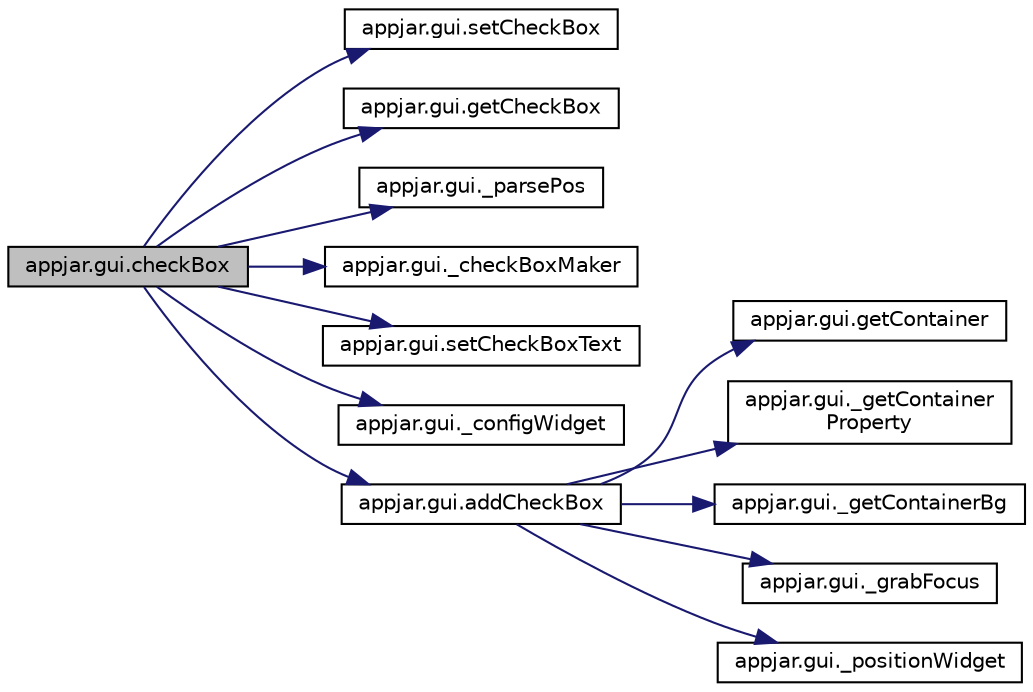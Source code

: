 digraph "appjar.gui.checkBox"
{
  edge [fontname="Helvetica",fontsize="10",labelfontname="Helvetica",labelfontsize="10"];
  node [fontname="Helvetica",fontsize="10",shape=record];
  rankdir="LR";
  Node913 [label="appjar.gui.checkBox",height=0.2,width=0.4,color="black", fillcolor="grey75", style="filled", fontcolor="black"];
  Node913 -> Node914 [color="midnightblue",fontsize="10",style="solid",fontname="Helvetica"];
  Node914 [label="appjar.gui.setCheckBox",height=0.2,width=0.4,color="black", fillcolor="white", style="filled",URL="$classappjar_1_1gui.html#a4af955974473127c2bec7749b1c123c3"];
  Node913 -> Node915 [color="midnightblue",fontsize="10",style="solid",fontname="Helvetica"];
  Node915 [label="appjar.gui.getCheckBox",height=0.2,width=0.4,color="black", fillcolor="white", style="filled",URL="$classappjar_1_1gui.html#a1c08bb4ed7a20a9a540ac7ce370eb236"];
  Node913 -> Node916 [color="midnightblue",fontsize="10",style="solid",fontname="Helvetica"];
  Node916 [label="appjar.gui._parsePos",height=0.2,width=0.4,color="black", fillcolor="white", style="filled",URL="$classappjar_1_1gui.html#a8174359ccd50269f6c9f63f00cbb9d7e",tooltip="FUNCTIONS for labels. "];
  Node913 -> Node917 [color="midnightblue",fontsize="10",style="solid",fontname="Helvetica"];
  Node917 [label="appjar.gui._checkBoxMaker",height=0.2,width=0.4,color="black", fillcolor="white", style="filled",URL="$classappjar_1_1gui.html#a45ff6b2e049f7dbda427857cbc1778f5"];
  Node913 -> Node918 [color="midnightblue",fontsize="10",style="solid",fontname="Helvetica"];
  Node918 [label="appjar.gui.setCheckBoxText",height=0.2,width=0.4,color="black", fillcolor="white", style="filled",URL="$classappjar_1_1gui.html#a0a94a7366ee08f746bfc0ee79fa28414"];
  Node913 -> Node919 [color="midnightblue",fontsize="10",style="solid",fontname="Helvetica"];
  Node919 [label="appjar.gui._configWidget",height=0.2,width=0.4,color="black", fillcolor="white", style="filled",URL="$classappjar_1_1gui.html#ac54e9af2a9e7a18f87f0ffafbd156353"];
  Node913 -> Node920 [color="midnightblue",fontsize="10",style="solid",fontname="Helvetica"];
  Node920 [label="appjar.gui.addCheckBox",height=0.2,width=0.4,color="black", fillcolor="white", style="filled",URL="$classappjar_1_1gui.html#a65dadc504c218227cf826fccaa795b89"];
  Node920 -> Node921 [color="midnightblue",fontsize="10",style="solid",fontname="Helvetica"];
  Node921 [label="appjar.gui.getContainer",height=0.2,width=0.4,color="black", fillcolor="white", style="filled",URL="$classappjar_1_1gui.html#a2e8ea27bae5f6758257be218c8279b56"];
  Node920 -> Node922 [color="midnightblue",fontsize="10",style="solid",fontname="Helvetica"];
  Node922 [label="appjar.gui._getContainer\lProperty",height=0.2,width=0.4,color="black", fillcolor="white", style="filled",URL="$classappjar_1_1gui.html#aa5d65e2282cfbe0a4b963b369e7d4e51"];
  Node920 -> Node923 [color="midnightblue",fontsize="10",style="solid",fontname="Helvetica"];
  Node923 [label="appjar.gui._getContainerBg",height=0.2,width=0.4,color="black", fillcolor="white", style="filled",URL="$classappjar_1_1gui.html#a120b8d0d6e0b536ac8735df1ffefd37a"];
  Node920 -> Node924 [color="midnightblue",fontsize="10",style="solid",fontname="Helvetica"];
  Node924 [label="appjar.gui._grabFocus",height=0.2,width=0.4,color="black", fillcolor="white", style="filled",URL="$classappjar_1_1gui.html#a955fd18aaabc99392cfdbf7809a862de"];
  Node920 -> Node925 [color="midnightblue",fontsize="10",style="solid",fontname="Helvetica"];
  Node925 [label="appjar.gui._positionWidget",height=0.2,width=0.4,color="black", fillcolor="white", style="filled",URL="$classappjar_1_1gui.html#a073b1298767aeb92dd77b77cb6000e8c"];
}
